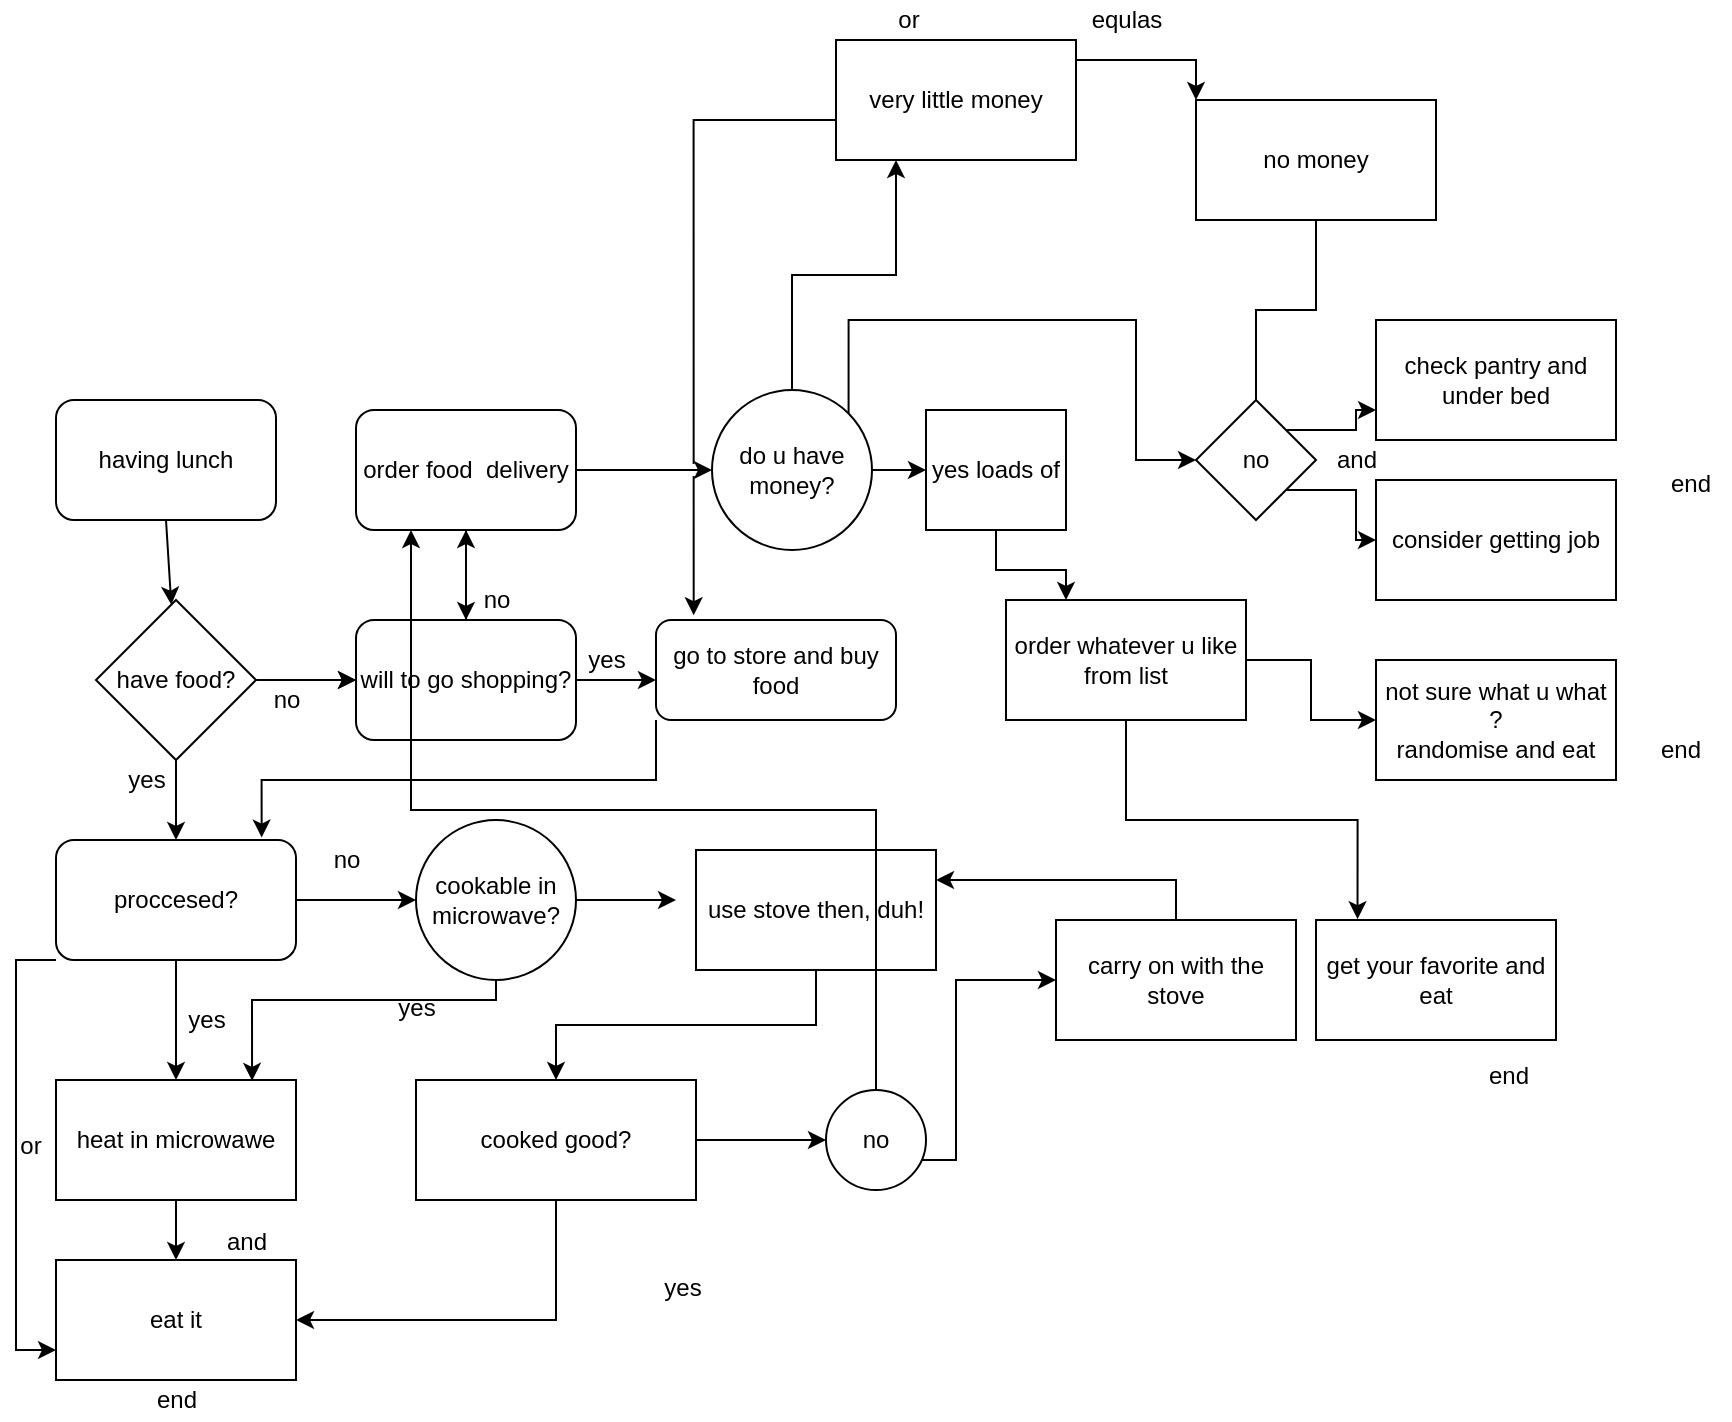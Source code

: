 <mxfile version="12.7.8" type="github"><diagram id="Q2IReHpdXPn3O1FPoIvG" name="Page-1"><mxGraphModel dx="1038" dy="1635" grid="1" gridSize="10" guides="1" tooltips="1" connect="1" arrows="1" fold="1" page="1" pageScale="1" pageWidth="850" pageHeight="1100" math="0" shadow="0"><root><mxCell id="0"/><mxCell id="1" parent="0"/><mxCell id="DoBEXwzYq42GlKg66B8C-1" value="having lunch" style="rounded=1;whiteSpace=wrap;html=1;" vertex="1" parent="1"><mxGeometry x="40" y="20" width="110" height="60" as="geometry"/></mxCell><mxCell id="DoBEXwzYq42GlKg66B8C-8" value="" style="edgeStyle=orthogonalEdgeStyle;rounded=0;orthogonalLoop=1;jettySize=auto;html=1;" edge="1" parent="1" source="DoBEXwzYq42GlKg66B8C-3" target="DoBEXwzYq42GlKg66B8C-4"><mxGeometry relative="1" as="geometry"/></mxCell><mxCell id="DoBEXwzYq42GlKg66B8C-3" value="have food?" style="rhombus;whiteSpace=wrap;html=1;" vertex="1" parent="1"><mxGeometry x="60" y="120" width="80" height="80" as="geometry"/></mxCell><mxCell id="DoBEXwzYq42GlKg66B8C-13" value="" style="edgeStyle=orthogonalEdgeStyle;rounded=0;orthogonalLoop=1;jettySize=auto;html=1;" edge="1" parent="1" source="DoBEXwzYq42GlKg66B8C-4"><mxGeometry relative="1" as="geometry"><mxPoint x="340" y="160" as="targetPoint"/></mxGeometry></mxCell><mxCell id="DoBEXwzYq42GlKg66B8C-19" value="" style="edgeStyle=orthogonalEdgeStyle;rounded=0;orthogonalLoop=1;jettySize=auto;html=1;" edge="1" parent="1" source="DoBEXwzYq42GlKg66B8C-4" target="DoBEXwzYq42GlKg66B8C-18"><mxGeometry relative="1" as="geometry"/></mxCell><mxCell id="DoBEXwzYq42GlKg66B8C-4" value="will to go shopping?" style="rounded=1;whiteSpace=wrap;html=1;" vertex="1" parent="1"><mxGeometry x="190" y="130" width="110" height="60" as="geometry"/></mxCell><mxCell id="DoBEXwzYq42GlKg66B8C-23" value="" style="edgeStyle=orthogonalEdgeStyle;rounded=0;orthogonalLoop=1;jettySize=auto;html=1;" edge="1" parent="1" source="DoBEXwzYq42GlKg66B8C-18" target="DoBEXwzYq42GlKg66B8C-4"><mxGeometry relative="1" as="geometry"/></mxCell><mxCell id="DoBEXwzYq42GlKg66B8C-122" style="edgeStyle=orthogonalEdgeStyle;rounded=0;jumpStyle=gap;orthogonalLoop=1;jettySize=auto;html=1;exitX=1;exitY=0.5;exitDx=0;exitDy=0;" edge="1" parent="1" source="DoBEXwzYq42GlKg66B8C-18" target="DoBEXwzYq42GlKg66B8C-32"><mxGeometry relative="1" as="geometry"/></mxCell><mxCell id="DoBEXwzYq42GlKg66B8C-18" value="order food&amp;nbsp; delivery" style="rounded=1;whiteSpace=wrap;html=1;" vertex="1" parent="1"><mxGeometry x="190" y="25" width="110" height="60" as="geometry"/></mxCell><mxCell id="DoBEXwzYq42GlKg66B8C-96" style="edgeStyle=orthogonalEdgeStyle;rounded=0;jumpStyle=gap;orthogonalLoop=1;jettySize=auto;html=1;exitX=0;exitY=1;exitDx=0;exitDy=0;entryX=0.857;entryY=-0.02;entryDx=0;entryDy=0;entryPerimeter=0;" edge="1" parent="1" source="DoBEXwzYq42GlKg66B8C-12" target="DoBEXwzYq42GlKg66B8C-5"><mxGeometry relative="1" as="geometry"/></mxCell><mxCell id="DoBEXwzYq42GlKg66B8C-12" value="go to store and buy food" style="rounded=1;whiteSpace=wrap;html=1;" vertex="1" parent="1"><mxGeometry x="340" y="130" width="120" height="50" as="geometry"/></mxCell><mxCell id="DoBEXwzYq42GlKg66B8C-58" style="edgeStyle=orthogonalEdgeStyle;rounded=0;orthogonalLoop=1;jettySize=auto;html=1;entryX=0.5;entryY=0;entryDx=0;entryDy=0;" edge="1" parent="1" source="DoBEXwzYq42GlKg66B8C-5" target="DoBEXwzYq42GlKg66B8C-56"><mxGeometry relative="1" as="geometry"/></mxCell><mxCell id="DoBEXwzYq42GlKg66B8C-59" style="edgeStyle=orthogonalEdgeStyle;rounded=0;orthogonalLoop=1;jettySize=auto;html=1;exitX=1;exitY=0.5;exitDx=0;exitDy=0;" edge="1" parent="1" source="DoBEXwzYq42GlKg66B8C-5"><mxGeometry relative="1" as="geometry"><mxPoint x="220" y="270" as="targetPoint"/></mxGeometry></mxCell><mxCell id="DoBEXwzYq42GlKg66B8C-100" style="edgeStyle=orthogonalEdgeStyle;rounded=0;jumpStyle=gap;orthogonalLoop=1;jettySize=auto;html=1;exitX=0;exitY=1;exitDx=0;exitDy=0;entryX=0;entryY=0.75;entryDx=0;entryDy=0;" edge="1" parent="1" source="DoBEXwzYq42GlKg66B8C-5" target="DoBEXwzYq42GlKg66B8C-63"><mxGeometry relative="1" as="geometry"><Array as="points"><mxPoint x="20" y="300"/><mxPoint x="20" y="495"/></Array></mxGeometry></mxCell><mxCell id="DoBEXwzYq42GlKg66B8C-5" value="proccesed?" style="rounded=1;whiteSpace=wrap;html=1;" vertex="1" parent="1"><mxGeometry x="40" y="240" width="120" height="60" as="geometry"/></mxCell><mxCell id="DoBEXwzYq42GlKg66B8C-6" value="" style="endArrow=classic;html=1;exitX=0.5;exitY=1;exitDx=0;exitDy=0;" edge="1" parent="1" source="DoBEXwzYq42GlKg66B8C-1" target="DoBEXwzYq42GlKg66B8C-3"><mxGeometry width="50" height="50" relative="1" as="geometry"><mxPoint x="75" y="100" as="sourcePoint"/><mxPoint x="125" y="50" as="targetPoint"/></mxGeometry></mxCell><mxCell id="DoBEXwzYq42GlKg66B8C-7" value="" style="endArrow=classic;html=1;" edge="1" parent="1" target="DoBEXwzYq42GlKg66B8C-4"><mxGeometry width="50" height="50" relative="1" as="geometry"><mxPoint x="150" y="160" as="sourcePoint"/><mxPoint x="180" y="110" as="targetPoint"/></mxGeometry></mxCell><mxCell id="DoBEXwzYq42GlKg66B8C-9" value="" style="endArrow=classic;html=1;exitX=0.5;exitY=1;exitDx=0;exitDy=0;entryX=0.5;entryY=0;entryDx=0;entryDy=0;" edge="1" parent="1" source="DoBEXwzYq42GlKg66B8C-3" target="DoBEXwzYq42GlKg66B8C-5"><mxGeometry width="50" height="50" relative="1" as="geometry"><mxPoint x="200" y="270" as="sourcePoint"/><mxPoint x="200" y="320" as="targetPoint"/></mxGeometry></mxCell><mxCell id="DoBEXwzYq42GlKg66B8C-10" value="yes" style="text;html=1;align=center;verticalAlign=middle;resizable=0;points=[];autosize=1;" vertex="1" parent="1"><mxGeometry x="70" y="200" width="30" height="20" as="geometry"/></mxCell><mxCell id="DoBEXwzYq42GlKg66B8C-11" value="no" style="text;html=1;align=center;verticalAlign=middle;resizable=0;points=[];autosize=1;" vertex="1" parent="1"><mxGeometry x="140" y="160" width="30" height="20" as="geometry"/></mxCell><mxCell id="DoBEXwzYq42GlKg66B8C-24" value="no" style="text;html=1;align=center;verticalAlign=middle;resizable=0;points=[];autosize=1;" vertex="1" parent="1"><mxGeometry x="245" y="110" width="30" height="20" as="geometry"/></mxCell><mxCell id="DoBEXwzYq42GlKg66B8C-92" style="edgeStyle=orthogonalEdgeStyle;rounded=0;jumpStyle=gap;orthogonalLoop=1;jettySize=auto;html=1;entryX=0;entryY=0;entryDx=0;entryDy=0;" edge="1" parent="1" source="DoBEXwzYq42GlKg66B8C-29" target="DoBEXwzYq42GlKg66B8C-37"><mxGeometry relative="1" as="geometry"><mxPoint x="580" as="targetPoint"/><Array as="points"><mxPoint x="610" y="-150"/></Array></mxGeometry></mxCell><mxCell id="DoBEXwzYq42GlKg66B8C-121" style="edgeStyle=orthogonalEdgeStyle;rounded=0;jumpStyle=gap;orthogonalLoop=1;jettySize=auto;html=1;exitX=0;exitY=0.25;exitDx=0;exitDy=0;entryX=0.157;entryY=-0.048;entryDx=0;entryDy=0;entryPerimeter=0;" edge="1" parent="1" source="DoBEXwzYq42GlKg66B8C-29" target="DoBEXwzYq42GlKg66B8C-12"><mxGeometry relative="1" as="geometry"><Array as="points"><mxPoint x="430" y="-120"/><mxPoint x="359" y="-120"/></Array></mxGeometry></mxCell><mxCell id="DoBEXwzYq42GlKg66B8C-29" value="very little money" style="rounded=0;whiteSpace=wrap;html=1;" vertex="1" parent="1"><mxGeometry x="430" y="-160" width="120" height="60" as="geometry"/></mxCell><mxCell id="DoBEXwzYq42GlKg66B8C-108" style="edgeStyle=orthogonalEdgeStyle;rounded=0;jumpStyle=gap;orthogonalLoop=1;jettySize=auto;html=1;exitX=1;exitY=0.5;exitDx=0;exitDy=0;entryX=0;entryY=0.5;entryDx=0;entryDy=0;" edge="1" parent="1" source="DoBEXwzYq42GlKg66B8C-32" target="DoBEXwzYq42GlKg66B8C-107"><mxGeometry relative="1" as="geometry"/></mxCell><mxCell id="DoBEXwzYq42GlKg66B8C-109" style="edgeStyle=orthogonalEdgeStyle;rounded=0;jumpStyle=gap;orthogonalLoop=1;jettySize=auto;html=1;exitX=0.5;exitY=0;exitDx=0;exitDy=0;entryX=0.25;entryY=1;entryDx=0;entryDy=0;" edge="1" parent="1" source="DoBEXwzYq42GlKg66B8C-32" target="DoBEXwzYq42GlKg66B8C-29"><mxGeometry relative="1" as="geometry"/></mxCell><mxCell id="DoBEXwzYq42GlKg66B8C-119" style="edgeStyle=orthogonalEdgeStyle;rounded=0;jumpStyle=gap;orthogonalLoop=1;jettySize=auto;html=1;exitX=1;exitY=0;exitDx=0;exitDy=0;entryX=0;entryY=0.5;entryDx=0;entryDy=0;" edge="1" parent="1" source="DoBEXwzYq42GlKg66B8C-32" target="DoBEXwzYq42GlKg66B8C-41"><mxGeometry relative="1" as="geometry"><mxPoint x="450" y="-10" as="targetPoint"/><Array as="points"><mxPoint x="436" y="-20"/><mxPoint x="580" y="-20"/><mxPoint x="580" y="50"/></Array></mxGeometry></mxCell><mxCell id="DoBEXwzYq42GlKg66B8C-32" value="do u have money?" style="ellipse;whiteSpace=wrap;html=1;aspect=fixed;" vertex="1" parent="1"><mxGeometry x="368" y="15" width="80" height="80" as="geometry"/></mxCell><mxCell id="DoBEXwzYq42GlKg66B8C-43" style="edgeStyle=orthogonalEdgeStyle;rounded=0;orthogonalLoop=1;jettySize=auto;html=1;exitX=1;exitY=0.5;exitDx=0;exitDy=0;entryX=0;entryY=0.5;entryDx=0;entryDy=0;" edge="1" parent="1" source="DoBEXwzYq42GlKg66B8C-37" target="DoBEXwzYq42GlKg66B8C-41"><mxGeometry relative="1" as="geometry"><Array as="points"><mxPoint x="670" y="-100"/><mxPoint x="670" y="-25"/><mxPoint x="640" y="-25"/><mxPoint x="640" y="50"/></Array></mxGeometry></mxCell><mxCell id="DoBEXwzYq42GlKg66B8C-37" value="no money" style="rounded=0;whiteSpace=wrap;html=1;" vertex="1" parent="1"><mxGeometry x="610" y="-130" width="120" height="60" as="geometry"/></mxCell><mxCell id="DoBEXwzYq42GlKg66B8C-40" value="consider getting job" style="rounded=0;whiteSpace=wrap;html=1;" vertex="1" parent="1"><mxGeometry x="700" y="60" width="120" height="60" as="geometry"/></mxCell><mxCell id="DoBEXwzYq42GlKg66B8C-52" style="edgeStyle=orthogonalEdgeStyle;rounded=0;orthogonalLoop=1;jettySize=auto;html=1;exitX=1;exitY=0;exitDx=0;exitDy=0;entryX=0;entryY=0.75;entryDx=0;entryDy=0;" edge="1" parent="1" source="DoBEXwzYq42GlKg66B8C-41" target="DoBEXwzYq42GlKg66B8C-49"><mxGeometry relative="1" as="geometry"/></mxCell><mxCell id="DoBEXwzYq42GlKg66B8C-54" style="edgeStyle=orthogonalEdgeStyle;rounded=0;orthogonalLoop=1;jettySize=auto;html=1;exitX=1;exitY=1;exitDx=0;exitDy=0;entryX=0;entryY=0.5;entryDx=0;entryDy=0;" edge="1" parent="1" source="DoBEXwzYq42GlKg66B8C-41" target="DoBEXwzYq42GlKg66B8C-40"><mxGeometry relative="1" as="geometry"/></mxCell><mxCell id="DoBEXwzYq42GlKg66B8C-41" value="no" style="rhombus;whiteSpace=wrap;html=1;" vertex="1" parent="1"><mxGeometry x="610" y="20" width="60" height="60" as="geometry"/></mxCell><mxCell id="DoBEXwzYq42GlKg66B8C-49" value="check pantry and under bed" style="rounded=0;whiteSpace=wrap;html=1;" vertex="1" parent="1"><mxGeometry x="700" y="-20" width="120" height="60" as="geometry"/></mxCell><mxCell id="DoBEXwzYq42GlKg66B8C-55" value="and" style="text;html=1;align=center;verticalAlign=middle;resizable=0;points=[];autosize=1;" vertex="1" parent="1"><mxGeometry x="670" y="40" width="40" height="20" as="geometry"/></mxCell><mxCell id="DoBEXwzYq42GlKg66B8C-64" style="edgeStyle=orthogonalEdgeStyle;rounded=0;orthogonalLoop=1;jettySize=auto;html=1;exitX=0.5;exitY=1;exitDx=0;exitDy=0;entryX=0.5;entryY=0;entryDx=0;entryDy=0;" edge="1" parent="1" source="DoBEXwzYq42GlKg66B8C-56" target="DoBEXwzYq42GlKg66B8C-63"><mxGeometry relative="1" as="geometry"/></mxCell><mxCell id="DoBEXwzYq42GlKg66B8C-56" value="heat in microwawe" style="rounded=0;whiteSpace=wrap;html=1;" vertex="1" parent="1"><mxGeometry x="40" y="360" width="120" height="60" as="geometry"/></mxCell><mxCell id="DoBEXwzYq42GlKg66B8C-60" value="yes" style="text;html=1;align=center;verticalAlign=middle;resizable=0;points=[];autosize=1;" vertex="1" parent="1"><mxGeometry x="100" y="320" width="30" height="20" as="geometry"/></mxCell><mxCell id="DoBEXwzYq42GlKg66B8C-61" value="no" style="text;html=1;align=center;verticalAlign=middle;resizable=0;points=[];autosize=1;" vertex="1" parent="1"><mxGeometry x="170" y="240" width="30" height="20" as="geometry"/></mxCell><mxCell id="DoBEXwzYq42GlKg66B8C-63" value="eat it" style="rounded=0;whiteSpace=wrap;html=1;" vertex="1" parent="1"><mxGeometry x="40" y="450" width="120" height="60" as="geometry"/></mxCell><mxCell id="DoBEXwzYq42GlKg66B8C-67" value="end" style="text;html=1;align=center;verticalAlign=middle;resizable=0;points=[];autosize=1;" vertex="1" parent="1"><mxGeometry x="80" y="510" width="40" height="20" as="geometry"/></mxCell><mxCell id="DoBEXwzYq42GlKg66B8C-69" style="edgeStyle=orthogonalEdgeStyle;rounded=0;orthogonalLoop=1;jettySize=auto;html=1;entryX=0.817;entryY=0.007;entryDx=0;entryDy=0;entryPerimeter=0;" edge="1" parent="1" source="DoBEXwzYq42GlKg66B8C-68" target="DoBEXwzYq42GlKg66B8C-56"><mxGeometry relative="1" as="geometry"><Array as="points"><mxPoint x="138" y="320"/></Array></mxGeometry></mxCell><mxCell id="DoBEXwzYq42GlKg66B8C-73" style="edgeStyle=orthogonalEdgeStyle;rounded=0;orthogonalLoop=1;jettySize=auto;html=1;" edge="1" parent="1" source="DoBEXwzYq42GlKg66B8C-68"><mxGeometry relative="1" as="geometry"><mxPoint x="350" y="270" as="targetPoint"/></mxGeometry></mxCell><mxCell id="DoBEXwzYq42GlKg66B8C-68" value="cookable in microwave?" style="ellipse;whiteSpace=wrap;html=1;aspect=fixed;" vertex="1" parent="1"><mxGeometry x="220" y="230" width="80" height="80" as="geometry"/></mxCell><mxCell id="DoBEXwzYq42GlKg66B8C-70" value="yes" style="text;html=1;align=center;verticalAlign=middle;resizable=0;points=[];autosize=1;" vertex="1" parent="1"><mxGeometry x="205" y="314" width="30" height="20" as="geometry"/></mxCell><mxCell id="DoBEXwzYq42GlKg66B8C-75" style="edgeStyle=orthogonalEdgeStyle;rounded=0;orthogonalLoop=1;jettySize=auto;html=1;exitX=0.5;exitY=1;exitDx=0;exitDy=0;entryX=0.5;entryY=0;entryDx=0;entryDy=0;" edge="1" parent="1" source="DoBEXwzYq42GlKg66B8C-71" target="DoBEXwzYq42GlKg66B8C-74"><mxGeometry relative="1" as="geometry"/></mxCell><mxCell id="DoBEXwzYq42GlKg66B8C-71" value="use stove then, duh!" style="rounded=0;whiteSpace=wrap;html=1;" vertex="1" parent="1"><mxGeometry x="360" y="245" width="120" height="60" as="geometry"/></mxCell><mxCell id="DoBEXwzYq42GlKg66B8C-76" style="edgeStyle=orthogonalEdgeStyle;rounded=0;orthogonalLoop=1;jettySize=auto;html=1;exitX=0.5;exitY=1;exitDx=0;exitDy=0;entryX=1;entryY=0.5;entryDx=0;entryDy=0;" edge="1" parent="1" source="DoBEXwzYq42GlKg66B8C-74" target="DoBEXwzYq42GlKg66B8C-63"><mxGeometry relative="1" as="geometry"/></mxCell><mxCell id="DoBEXwzYq42GlKg66B8C-80" style="edgeStyle=orthogonalEdgeStyle;rounded=0;orthogonalLoop=1;jettySize=auto;html=1;entryX=0;entryY=0.5;entryDx=0;entryDy=0;" edge="1" parent="1" target="DoBEXwzYq42GlKg66B8C-78"><mxGeometry relative="1" as="geometry"><mxPoint x="440" y="390" as="sourcePoint"/><Array as="points"><mxPoint x="440" y="400"/><mxPoint x="490" y="400"/><mxPoint x="490" y="310"/></Array></mxGeometry></mxCell><mxCell id="DoBEXwzYq42GlKg66B8C-89" style="edgeStyle=orthogonalEdgeStyle;rounded=0;orthogonalLoop=1;jettySize=auto;html=1;exitX=1;exitY=0.5;exitDx=0;exitDy=0;entryX=0;entryY=0.5;entryDx=0;entryDy=0;" edge="1" parent="1" source="DoBEXwzYq42GlKg66B8C-74" target="DoBEXwzYq42GlKg66B8C-87"><mxGeometry relative="1" as="geometry"/></mxCell><mxCell id="DoBEXwzYq42GlKg66B8C-74" value="cooked good?" style="rounded=0;whiteSpace=wrap;html=1;" vertex="1" parent="1"><mxGeometry x="220" y="360" width="140" height="60" as="geometry"/></mxCell><mxCell id="DoBEXwzYq42GlKg66B8C-77" value="yes" style="text;html=1;align=center;verticalAlign=middle;resizable=0;points=[];autosize=1;" vertex="1" parent="1"><mxGeometry x="338" y="454" width="30" height="20" as="geometry"/></mxCell><mxCell id="DoBEXwzYq42GlKg66B8C-85" style="edgeStyle=orthogonalEdgeStyle;rounded=0;orthogonalLoop=1;jettySize=auto;html=1;exitX=0.5;exitY=0;exitDx=0;exitDy=0;entryX=1;entryY=0.25;entryDx=0;entryDy=0;" edge="1" parent="1" source="DoBEXwzYq42GlKg66B8C-78" target="DoBEXwzYq42GlKg66B8C-71"><mxGeometry relative="1" as="geometry"/></mxCell><mxCell id="DoBEXwzYq42GlKg66B8C-78" value="carry on with the stove" style="rounded=0;whiteSpace=wrap;html=1;" vertex="1" parent="1"><mxGeometry x="540" y="280" width="120" height="60" as="geometry"/></mxCell><mxCell id="DoBEXwzYq42GlKg66B8C-90" style="edgeStyle=orthogonalEdgeStyle;rounded=0;orthogonalLoop=1;jettySize=auto;html=1;exitX=0.5;exitY=0;exitDx=0;exitDy=0;entryX=0.25;entryY=1;entryDx=0;entryDy=0;" edge="1" parent="1" source="DoBEXwzYq42GlKg66B8C-87" target="DoBEXwzYq42GlKg66B8C-18"><mxGeometry relative="1" as="geometry"/></mxCell><mxCell id="DoBEXwzYq42GlKg66B8C-87" value="no" style="ellipse;whiteSpace=wrap;html=1;aspect=fixed;" vertex="1" parent="1"><mxGeometry x="425" y="365" width="50" height="50" as="geometry"/></mxCell><mxCell id="DoBEXwzYq42GlKg66B8C-93" value="equlas" style="text;html=1;align=center;verticalAlign=middle;resizable=0;points=[];autosize=1;" vertex="1" parent="1"><mxGeometry x="550" y="-180" width="50" height="20" as="geometry"/></mxCell><mxCell id="DoBEXwzYq42GlKg66B8C-94" value="end" style="text;html=1;align=center;verticalAlign=middle;resizable=0;points=[];autosize=1;" vertex="1" parent="1"><mxGeometry x="837" y="52" width="40" height="20" as="geometry"/></mxCell><mxCell id="DoBEXwzYq42GlKg66B8C-95" value="yes" style="text;html=1;align=center;verticalAlign=middle;resizable=0;points=[];autosize=1;" vertex="1" parent="1"><mxGeometry x="300" y="140" width="30" height="20" as="geometry"/></mxCell><mxCell id="DoBEXwzYq42GlKg66B8C-97" value="and" style="text;html=1;align=center;verticalAlign=middle;resizable=0;points=[];autosize=1;" vertex="1" parent="1"><mxGeometry x="115" y="431" width="40" height="20" as="geometry"/></mxCell><mxCell id="DoBEXwzYq42GlKg66B8C-104" value="or" style="text;html=1;align=center;verticalAlign=middle;resizable=0;points=[];autosize=1;" vertex="1" parent="1"><mxGeometry x="12" y="383" width="30" height="20" as="geometry"/></mxCell><mxCell id="DoBEXwzYq42GlKg66B8C-111" style="edgeStyle=orthogonalEdgeStyle;rounded=0;jumpStyle=gap;orthogonalLoop=1;jettySize=auto;html=1;exitX=0.5;exitY=1;exitDx=0;exitDy=0;entryX=0.25;entryY=0;entryDx=0;entryDy=0;" edge="1" parent="1" source="DoBEXwzYq42GlKg66B8C-107" target="DoBEXwzYq42GlKg66B8C-110"><mxGeometry relative="1" as="geometry"/></mxCell><mxCell id="DoBEXwzYq42GlKg66B8C-107" value="yes loads of" style="rounded=0;whiteSpace=wrap;html=1;" vertex="1" parent="1"><mxGeometry x="475" y="25" width="70" height="60" as="geometry"/></mxCell><mxCell id="DoBEXwzYq42GlKg66B8C-112" style="edgeStyle=orthogonalEdgeStyle;rounded=0;jumpStyle=gap;orthogonalLoop=1;jettySize=auto;html=1;exitX=1;exitY=0.5;exitDx=0;exitDy=0;" edge="1" parent="1" source="DoBEXwzYq42GlKg66B8C-110" target="DoBEXwzYq42GlKg66B8C-113"><mxGeometry relative="1" as="geometry"><mxPoint x="660" y="150" as="targetPoint"/></mxGeometry></mxCell><mxCell id="DoBEXwzYq42GlKg66B8C-115" style="edgeStyle=orthogonalEdgeStyle;rounded=0;jumpStyle=gap;orthogonalLoop=1;jettySize=auto;html=1;exitX=0.5;exitY=1;exitDx=0;exitDy=0;entryX=0.173;entryY=-0.007;entryDx=0;entryDy=0;entryPerimeter=0;" edge="1" parent="1" source="DoBEXwzYq42GlKg66B8C-110" target="DoBEXwzYq42GlKg66B8C-116"><mxGeometry relative="1" as="geometry"><mxPoint x="690" y="270" as="targetPoint"/></mxGeometry></mxCell><mxCell id="DoBEXwzYq42GlKg66B8C-110" value="order whatever u like from list" style="rounded=0;whiteSpace=wrap;html=1;" vertex="1" parent="1"><mxGeometry x="515" y="120" width="120" height="60" as="geometry"/></mxCell><mxCell id="DoBEXwzYq42GlKg66B8C-113" value="not sure what u what ?&lt;br&gt;randomise and eat" style="rounded=0;whiteSpace=wrap;html=1;" vertex="1" parent="1"><mxGeometry x="700" y="150" width="120" height="60" as="geometry"/></mxCell><mxCell id="DoBEXwzYq42GlKg66B8C-116" value="get your favorite and eat" style="rounded=0;whiteSpace=wrap;html=1;" vertex="1" parent="1"><mxGeometry x="670" y="280" width="120" height="60" as="geometry"/></mxCell><mxCell id="DoBEXwzYq42GlKg66B8C-117" value="end" style="text;html=1;align=center;verticalAlign=middle;resizable=0;points=[];autosize=1;" vertex="1" parent="1"><mxGeometry x="746" y="348" width="40" height="20" as="geometry"/></mxCell><mxCell id="DoBEXwzYq42GlKg66B8C-118" value="end" style="text;html=1;align=center;verticalAlign=middle;resizable=0;points=[];autosize=1;" vertex="1" parent="1"><mxGeometry x="832" y="185" width="40" height="20" as="geometry"/></mxCell><mxCell id="DoBEXwzYq42GlKg66B8C-120" value="or" style="text;html=1;align=center;verticalAlign=middle;resizable=0;points=[];autosize=1;" vertex="1" parent="1"><mxGeometry x="451" y="-180" width="30" height="20" as="geometry"/></mxCell></root></mxGraphModel></diagram></mxfile>
